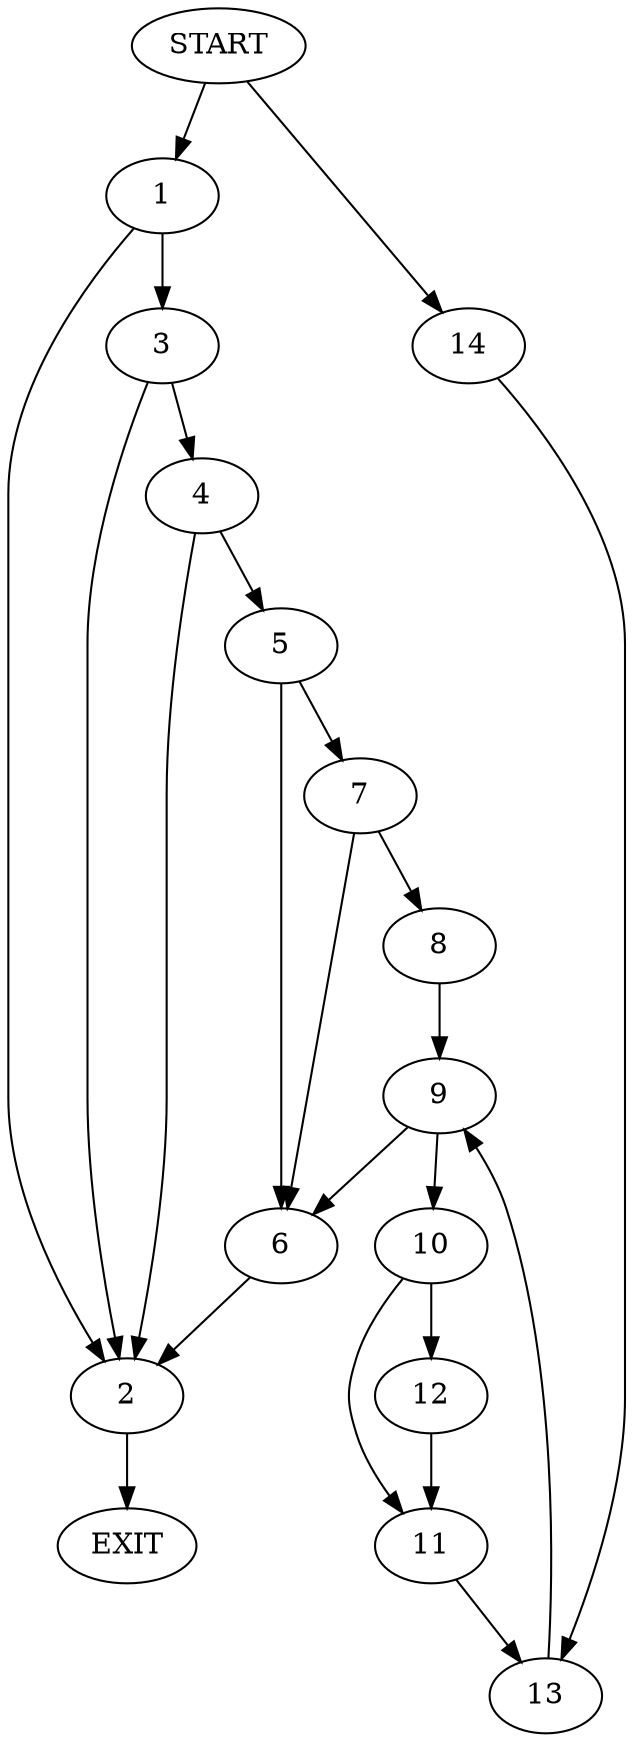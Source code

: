 digraph {
0 [label="START"]
15 [label="EXIT"]
0 -> 1
1 -> 2
1 -> 3
2 -> 15
3 -> 2
3 -> 4
4 -> 2
4 -> 5
5 -> 6
5 -> 7
7 -> 8
7 -> 6
6 -> 2
8 -> 9
9 -> 6
9 -> 10
10 -> 11
10 -> 12
12 -> 11
11 -> 13
13 -> 9
0 -> 14
14 -> 13
}
